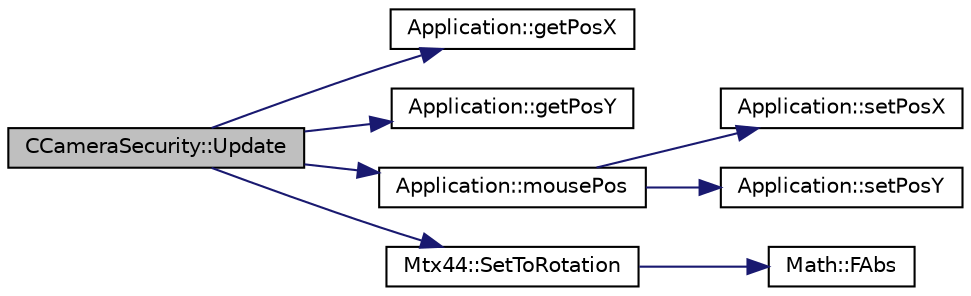 digraph "CCameraSecurity::Update"
{
  bgcolor="transparent";
  edge [fontname="Helvetica",fontsize="10",labelfontname="Helvetica",labelfontsize="10"];
  node [fontname="Helvetica",fontsize="10",shape=record];
  rankdir="LR";
  Node1 [label="CCameraSecurity::Update",height=0.2,width=0.4,color="black", fillcolor="grey75", style="filled", fontcolor="black"];
  Node1 -> Node2 [color="midnightblue",fontsize="10",style="solid",fontname="Helvetica"];
  Node2 [label="Application::getPosX",height=0.2,width=0.4,color="black",URL="$classApplication.html#abbbf79bb3dc9594a84c59e69369a8bf5"];
  Node1 -> Node3 [color="midnightblue",fontsize="10",style="solid",fontname="Helvetica"];
  Node3 [label="Application::getPosY",height=0.2,width=0.4,color="black",URL="$classApplication.html#ac64a83a6554096731951dbb31010cb06"];
  Node1 -> Node4 [color="midnightblue",fontsize="10",style="solid",fontname="Helvetica"];
  Node4 [label="Application::mousePos",height=0.2,width=0.4,color="black",URL="$classApplication.html#a9a1615be638cb53643040fc234ebfc8b"];
  Node4 -> Node5 [color="midnightblue",fontsize="10",style="solid",fontname="Helvetica"];
  Node5 [label="Application::setPosX",height=0.2,width=0.4,color="black",URL="$classApplication.html#a83d541667dc4cb4a8e437a00356c76cc"];
  Node4 -> Node6 [color="midnightblue",fontsize="10",style="solid",fontname="Helvetica"];
  Node6 [label="Application::setPosY",height=0.2,width=0.4,color="black",URL="$classApplication.html#a3801816b6e91886e1d43f9084753cdd2"];
  Node1 -> Node7 [color="midnightblue",fontsize="10",style="solid",fontname="Helvetica"];
  Node7 [label="Mtx44::SetToRotation",height=0.2,width=0.4,color="black",URL="$classMtx44.html#ac0587ffb5ff9fd58ad5768d28fc06574",tooltip="Set Matrix to a rotation matrix about arbitrary axis. "];
  Node7 -> Node8 [color="midnightblue",fontsize="10",style="solid",fontname="Helvetica"];
  Node8 [label="Math::FAbs",height=0.2,width=0.4,color="black",URL="$namespaceMath.html#ac91173ab2efdf7313fe7aaeb6cb44cf6"];
}
